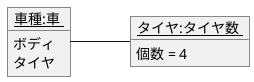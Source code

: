 @startuml  
left to right direction
object "<u>車種:車 </u>" as car {
ボディ
タイヤ
}
object "<u>タイヤ:タイヤ数 </u>" as tire {
個数 = 4
}

car -- tire

@enduml